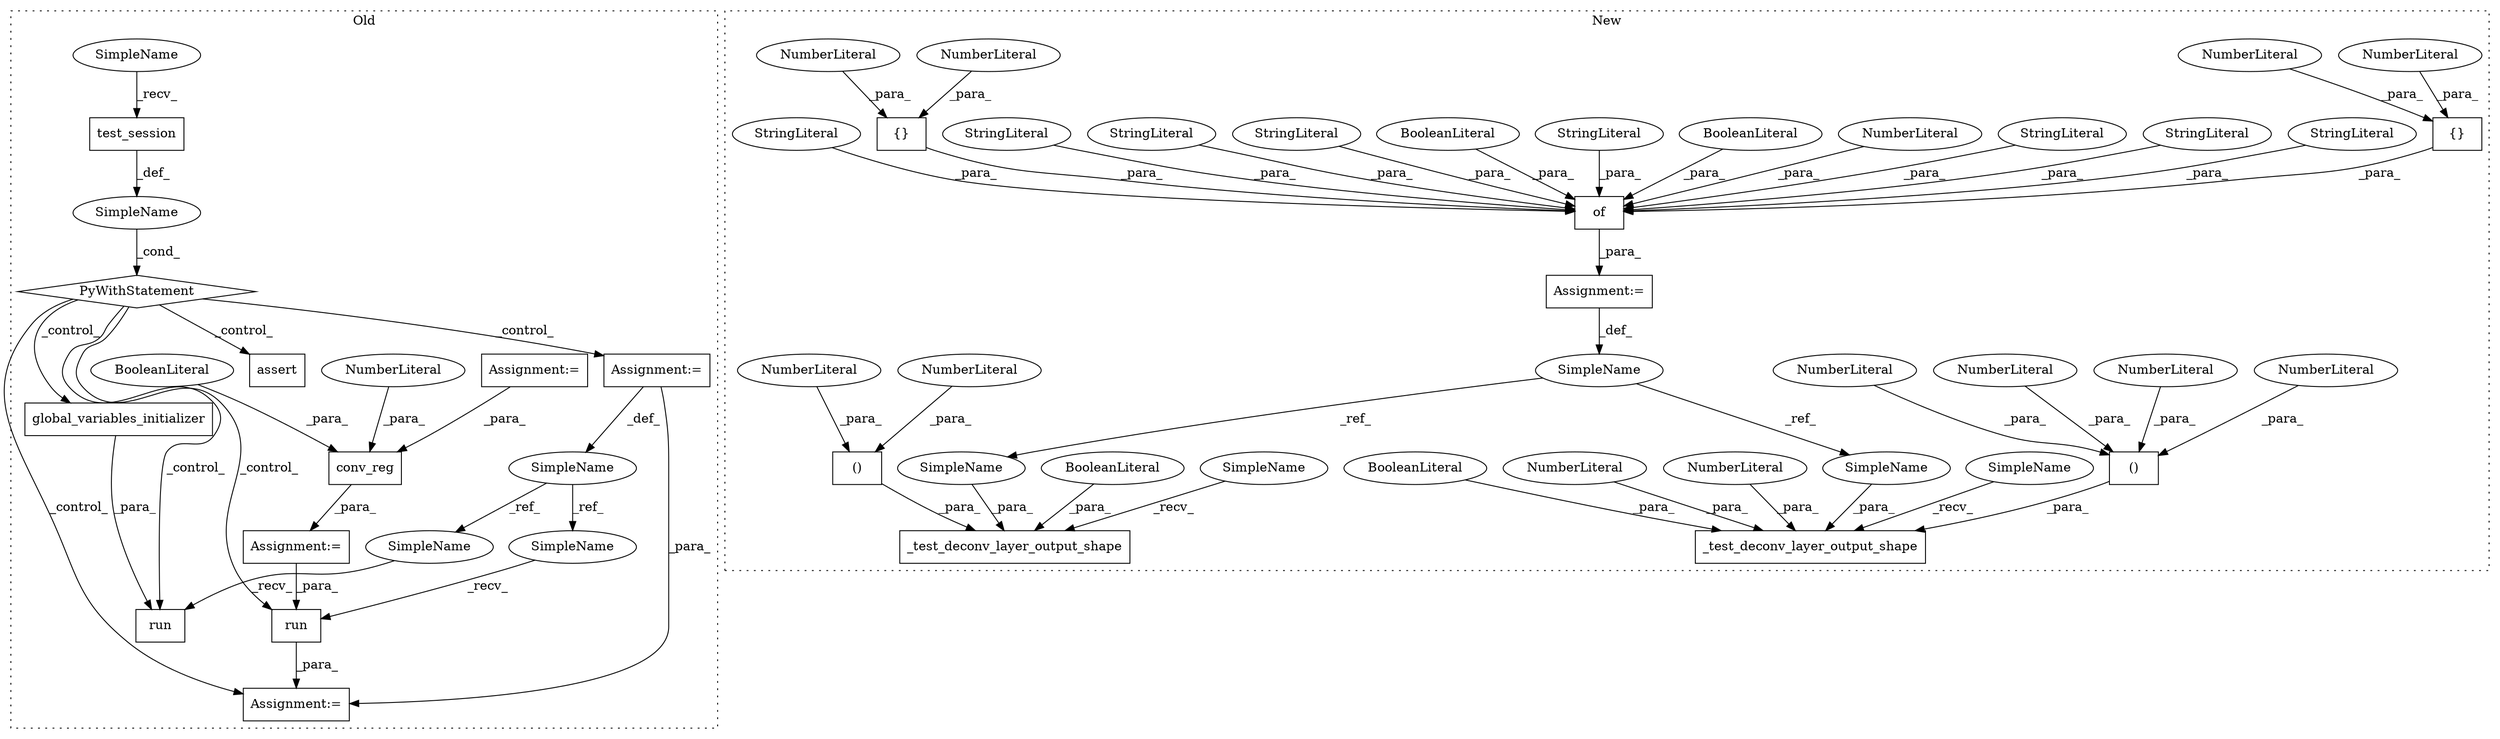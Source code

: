 digraph G {
subgraph cluster0 {
1 [label="run" a="32" s="7245,7261" l="4,1" shape="box"];
4 [label="Assignment:=" a="7" s="7239" l="1" shape="box"];
5 [label="SimpleName" a="42" s="" l="" shape="ellipse"];
6 [label="PyWithStatement" a="104" s="7119,7148" l="10,2" shape="diamond"];
8 [label="run" a="32" s="7179,7224" l="4,1" shape="box"];
11 [label="SimpleName" a="42" s="7162" l="4" shape="ellipse"];
15 [label="test_session" a="32" s="7134" l="14" shape="box"];
16 [label="global_variables_initializer" a="32" s="7194" l="30" shape="box"];
17 [label="Assignment:=" a="7" s="7162" l="4" shape="box"];
18 [label="Assignment:=" a="7" s="6927" l="1" shape="box"];
19 [label="Assignment:=" a="7" s="7068" l="1" shape="box"];
20 [label="assert" a="32" s="7275,7372" l="22,1" shape="box"];
26 [label="conv_reg" a="32" s="7069,7091" l="9,1" shape="box"];
27 [label="BooleanLiteral" a="9" s="7083" l="4" shape="ellipse"];
49 [label="NumberLiteral" a="34" s="7088" l="3" shape="ellipse"];
50 [label="SimpleName" a="42" s="7129" l="4" shape="ellipse"];
55 [label="SimpleName" a="42" s="7174" l="4" shape="ellipse"];
56 [label="SimpleName" a="42" s="7240" l="4" shape="ellipse"];
label = "Old";
style="dotted";
}
subgraph cluster1 {
2 [label="{}" a="4" s="7081,7087" l="1,1" shape="box"];
3 [label="Assignment:=" a="7" s="7005" l="1" shape="box"];
7 [label="of" a="32" s="7010,7190" l="3,1" shape="box"];
9 [label="NumberLiteral" a="34" s="7086" l="1" shape="ellipse"];
10 [label="NumberLiteral" a="34" s="7084" l="1" shape="ellipse"];
12 [label="StringLiteral" a="45" s="7134" l="7" shape="ellipse"];
13 [label="StringLiteral" a="45" s="7032" l="13" shape="ellipse"];
14 [label="StringLiteral" a="45" s="7122" l="11" shape="ellipse"];
21 [label="NumberLiteral" a="34" s="7029" l="2" shape="ellipse"];
22 [label="BooleanLiteral" a="9" s="7101" l="5" shape="ellipse"];
23 [label="StringLiteral" a="45" s="7142" l="15" shape="ellipse"];
24 [label="BooleanLiteral" a="9" s="7117" l="4" shape="ellipse"];
25 [label="StringLiteral" a="45" s="7089" l="11" shape="ellipse"];
28 [label="StringLiteral" a="45" s="7063" l="8" shape="ellipse"];
29 [label="StringLiteral" a="45" s="7107" l="9" shape="ellipse"];
30 [label="{}" a="4" s="7055,7061" l="1,1" shape="box"];
31 [label="NumberLiteral" a="34" s="7060" l="1" shape="ellipse"];
32 [label="NumberLiteral" a="34" s="7058" l="1" shape="ellipse"];
33 [label="StringLiteral" a="45" s="7013" l="15" shape="ellipse"];
34 [label="_test_deconv_layer_output_shape" a="32" s="7202,7324" l="32,1" shape="box"];
35 [label="()" a="106" s="7253" l="61" shape="box"];
36 [label="NumberLiteral" a="34" s="7234" l="1" shape="ellipse"];
37 [label="NumberLiteral" a="34" s="7297" l="2" shape="ellipse"];
38 [label="_test_deconv_layer_output_shape" a="32" s="7336,7459" l="32,1" shape="box"];
39 [label="()" a="106" s="7387" l="61" shape="box"];
40 [label="NumberLiteral" a="34" s="7321" l="3" shape="ellipse"];
41 [label="NumberLiteral" a="34" s="7387" l="1" shape="ellipse"];
42 [label="NumberLiteral" a="34" s="7416" l="2" shape="ellipse"];
43 [label="NumberLiteral" a="34" s="7312" l="2" shape="ellipse"];
44 [label="NumberLiteral" a="34" s="7267" l="2" shape="ellipse"];
45 [label="BooleanLiteral" a="9" s="7316" l="4" shape="ellipse"];
46 [label="BooleanLiteral" a="9" s="7450" l="5" shape="ellipse"];
47 [label="SimpleName" a="42" s="6994" l="11" shape="ellipse"];
48 [label="NumberLiteral" a="34" s="7282" l="2" shape="ellipse"];
51 [label="SimpleName" a="42" s="7197" l="4" shape="ellipse"];
52 [label="SimpleName" a="42" s="7331" l="4" shape="ellipse"];
53 [label="SimpleName" a="42" s="7236" l="11" shape="ellipse"];
54 [label="SimpleName" a="42" s="7370" l="11" shape="ellipse"];
label = "New";
style="dotted";
}
1 -> 4 [label="_para_"];
2 -> 7 [label="_para_"];
3 -> 47 [label="_def_"];
5 -> 6 [label="_cond_"];
6 -> 17 [label="_control_"];
6 -> 4 [label="_control_"];
6 -> 16 [label="_control_"];
6 -> 8 [label="_control_"];
6 -> 1 [label="_control_"];
6 -> 20 [label="_control_"];
7 -> 3 [label="_para_"];
9 -> 2 [label="_para_"];
10 -> 2 [label="_para_"];
11 -> 55 [label="_ref_"];
11 -> 56 [label="_ref_"];
12 -> 7 [label="_para_"];
13 -> 7 [label="_para_"];
14 -> 7 [label="_para_"];
15 -> 5 [label="_def_"];
16 -> 8 [label="_para_"];
17 -> 11 [label="_def_"];
17 -> 4 [label="_para_"];
18 -> 26 [label="_para_"];
19 -> 1 [label="_para_"];
21 -> 7 [label="_para_"];
22 -> 7 [label="_para_"];
23 -> 7 [label="_para_"];
24 -> 7 [label="_para_"];
25 -> 7 [label="_para_"];
26 -> 19 [label="_para_"];
27 -> 26 [label="_para_"];
28 -> 7 [label="_para_"];
29 -> 7 [label="_para_"];
30 -> 7 [label="_para_"];
31 -> 30 [label="_para_"];
32 -> 30 [label="_para_"];
33 -> 7 [label="_para_"];
35 -> 34 [label="_para_"];
36 -> 34 [label="_para_"];
37 -> 35 [label="_para_"];
39 -> 38 [label="_para_"];
40 -> 34 [label="_para_"];
41 -> 39 [label="_para_"];
42 -> 39 [label="_para_"];
43 -> 35 [label="_para_"];
44 -> 35 [label="_para_"];
45 -> 34 [label="_para_"];
46 -> 38 [label="_para_"];
47 -> 53 [label="_ref_"];
47 -> 54 [label="_ref_"];
48 -> 35 [label="_para_"];
49 -> 26 [label="_para_"];
50 -> 15 [label="_recv_"];
51 -> 34 [label="_recv_"];
52 -> 38 [label="_recv_"];
53 -> 34 [label="_para_"];
54 -> 38 [label="_para_"];
55 -> 8 [label="_recv_"];
56 -> 1 [label="_recv_"];
}